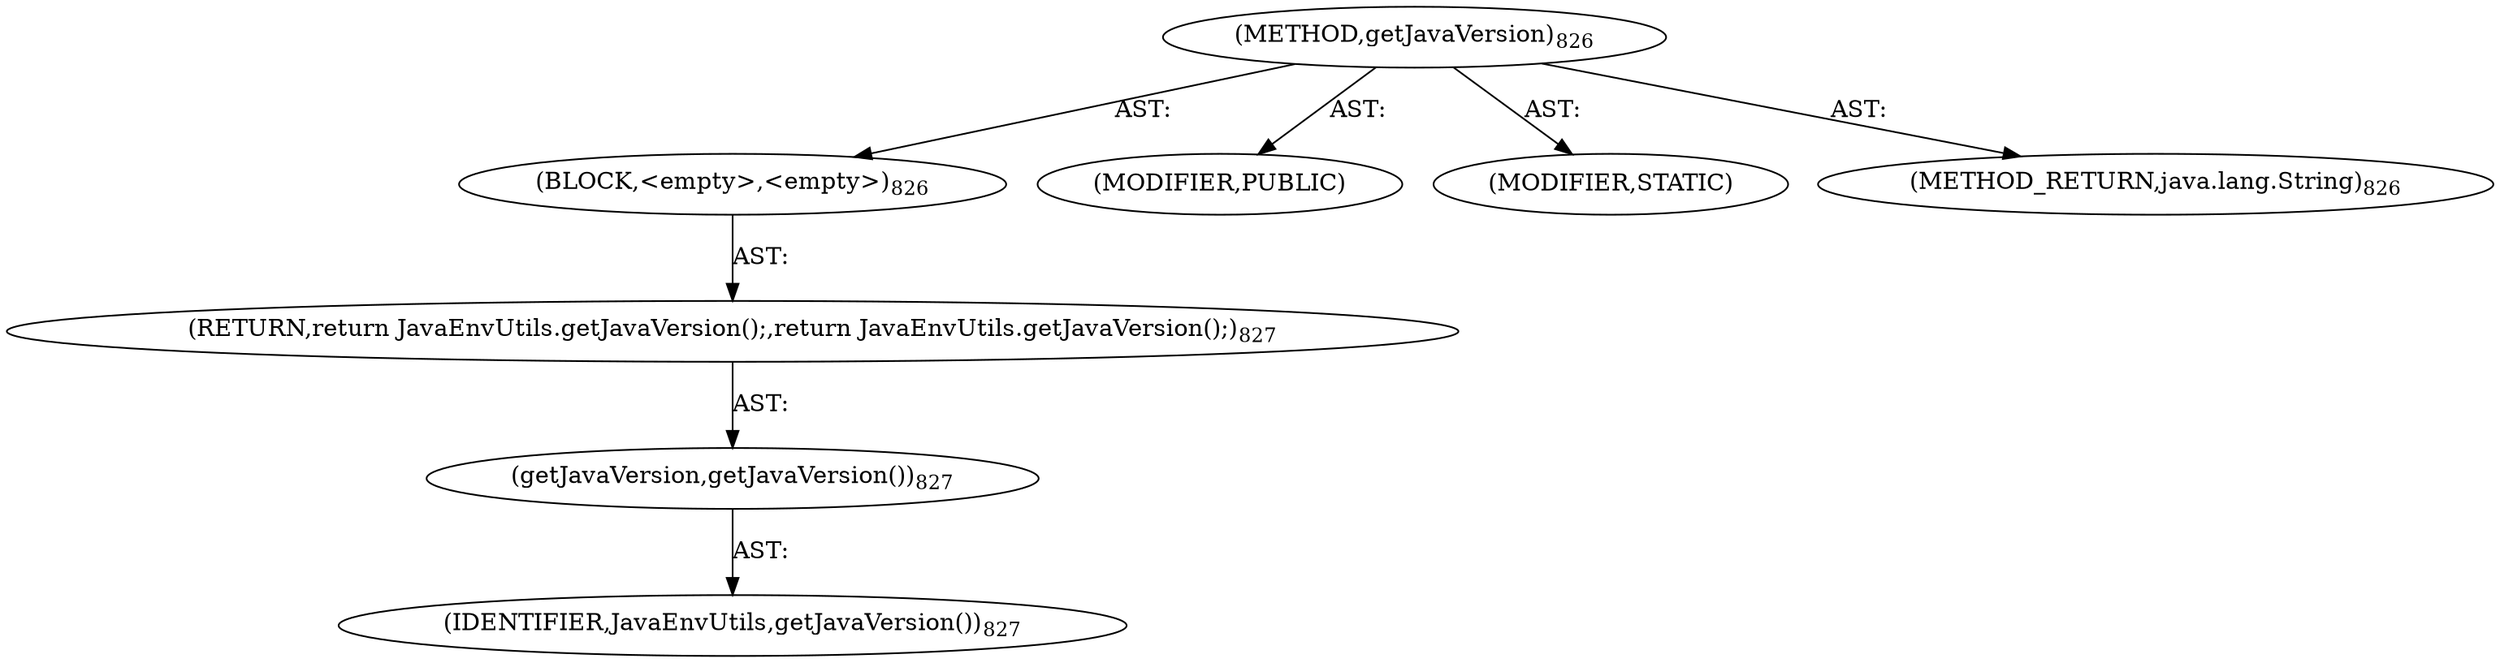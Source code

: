 digraph "getJavaVersion" {  
"111669149741" [label = <(METHOD,getJavaVersion)<SUB>826</SUB>> ]
"25769803836" [label = <(BLOCK,&lt;empty&gt;,&lt;empty&gt;)<SUB>826</SUB>> ]
"146028888083" [label = <(RETURN,return JavaEnvUtils.getJavaVersion();,return JavaEnvUtils.getJavaVersion();)<SUB>827</SUB>> ]
"30064771290" [label = <(getJavaVersion,getJavaVersion())<SUB>827</SUB>> ]
"68719476998" [label = <(IDENTIFIER,JavaEnvUtils,getJavaVersion())<SUB>827</SUB>> ]
"133143986313" [label = <(MODIFIER,PUBLIC)> ]
"133143986314" [label = <(MODIFIER,STATIC)> ]
"128849018925" [label = <(METHOD_RETURN,java.lang.String)<SUB>826</SUB>> ]
  "111669149741" -> "25769803836"  [ label = "AST: "] 
  "111669149741" -> "133143986313"  [ label = "AST: "] 
  "111669149741" -> "133143986314"  [ label = "AST: "] 
  "111669149741" -> "128849018925"  [ label = "AST: "] 
  "25769803836" -> "146028888083"  [ label = "AST: "] 
  "146028888083" -> "30064771290"  [ label = "AST: "] 
  "30064771290" -> "68719476998"  [ label = "AST: "] 
}
